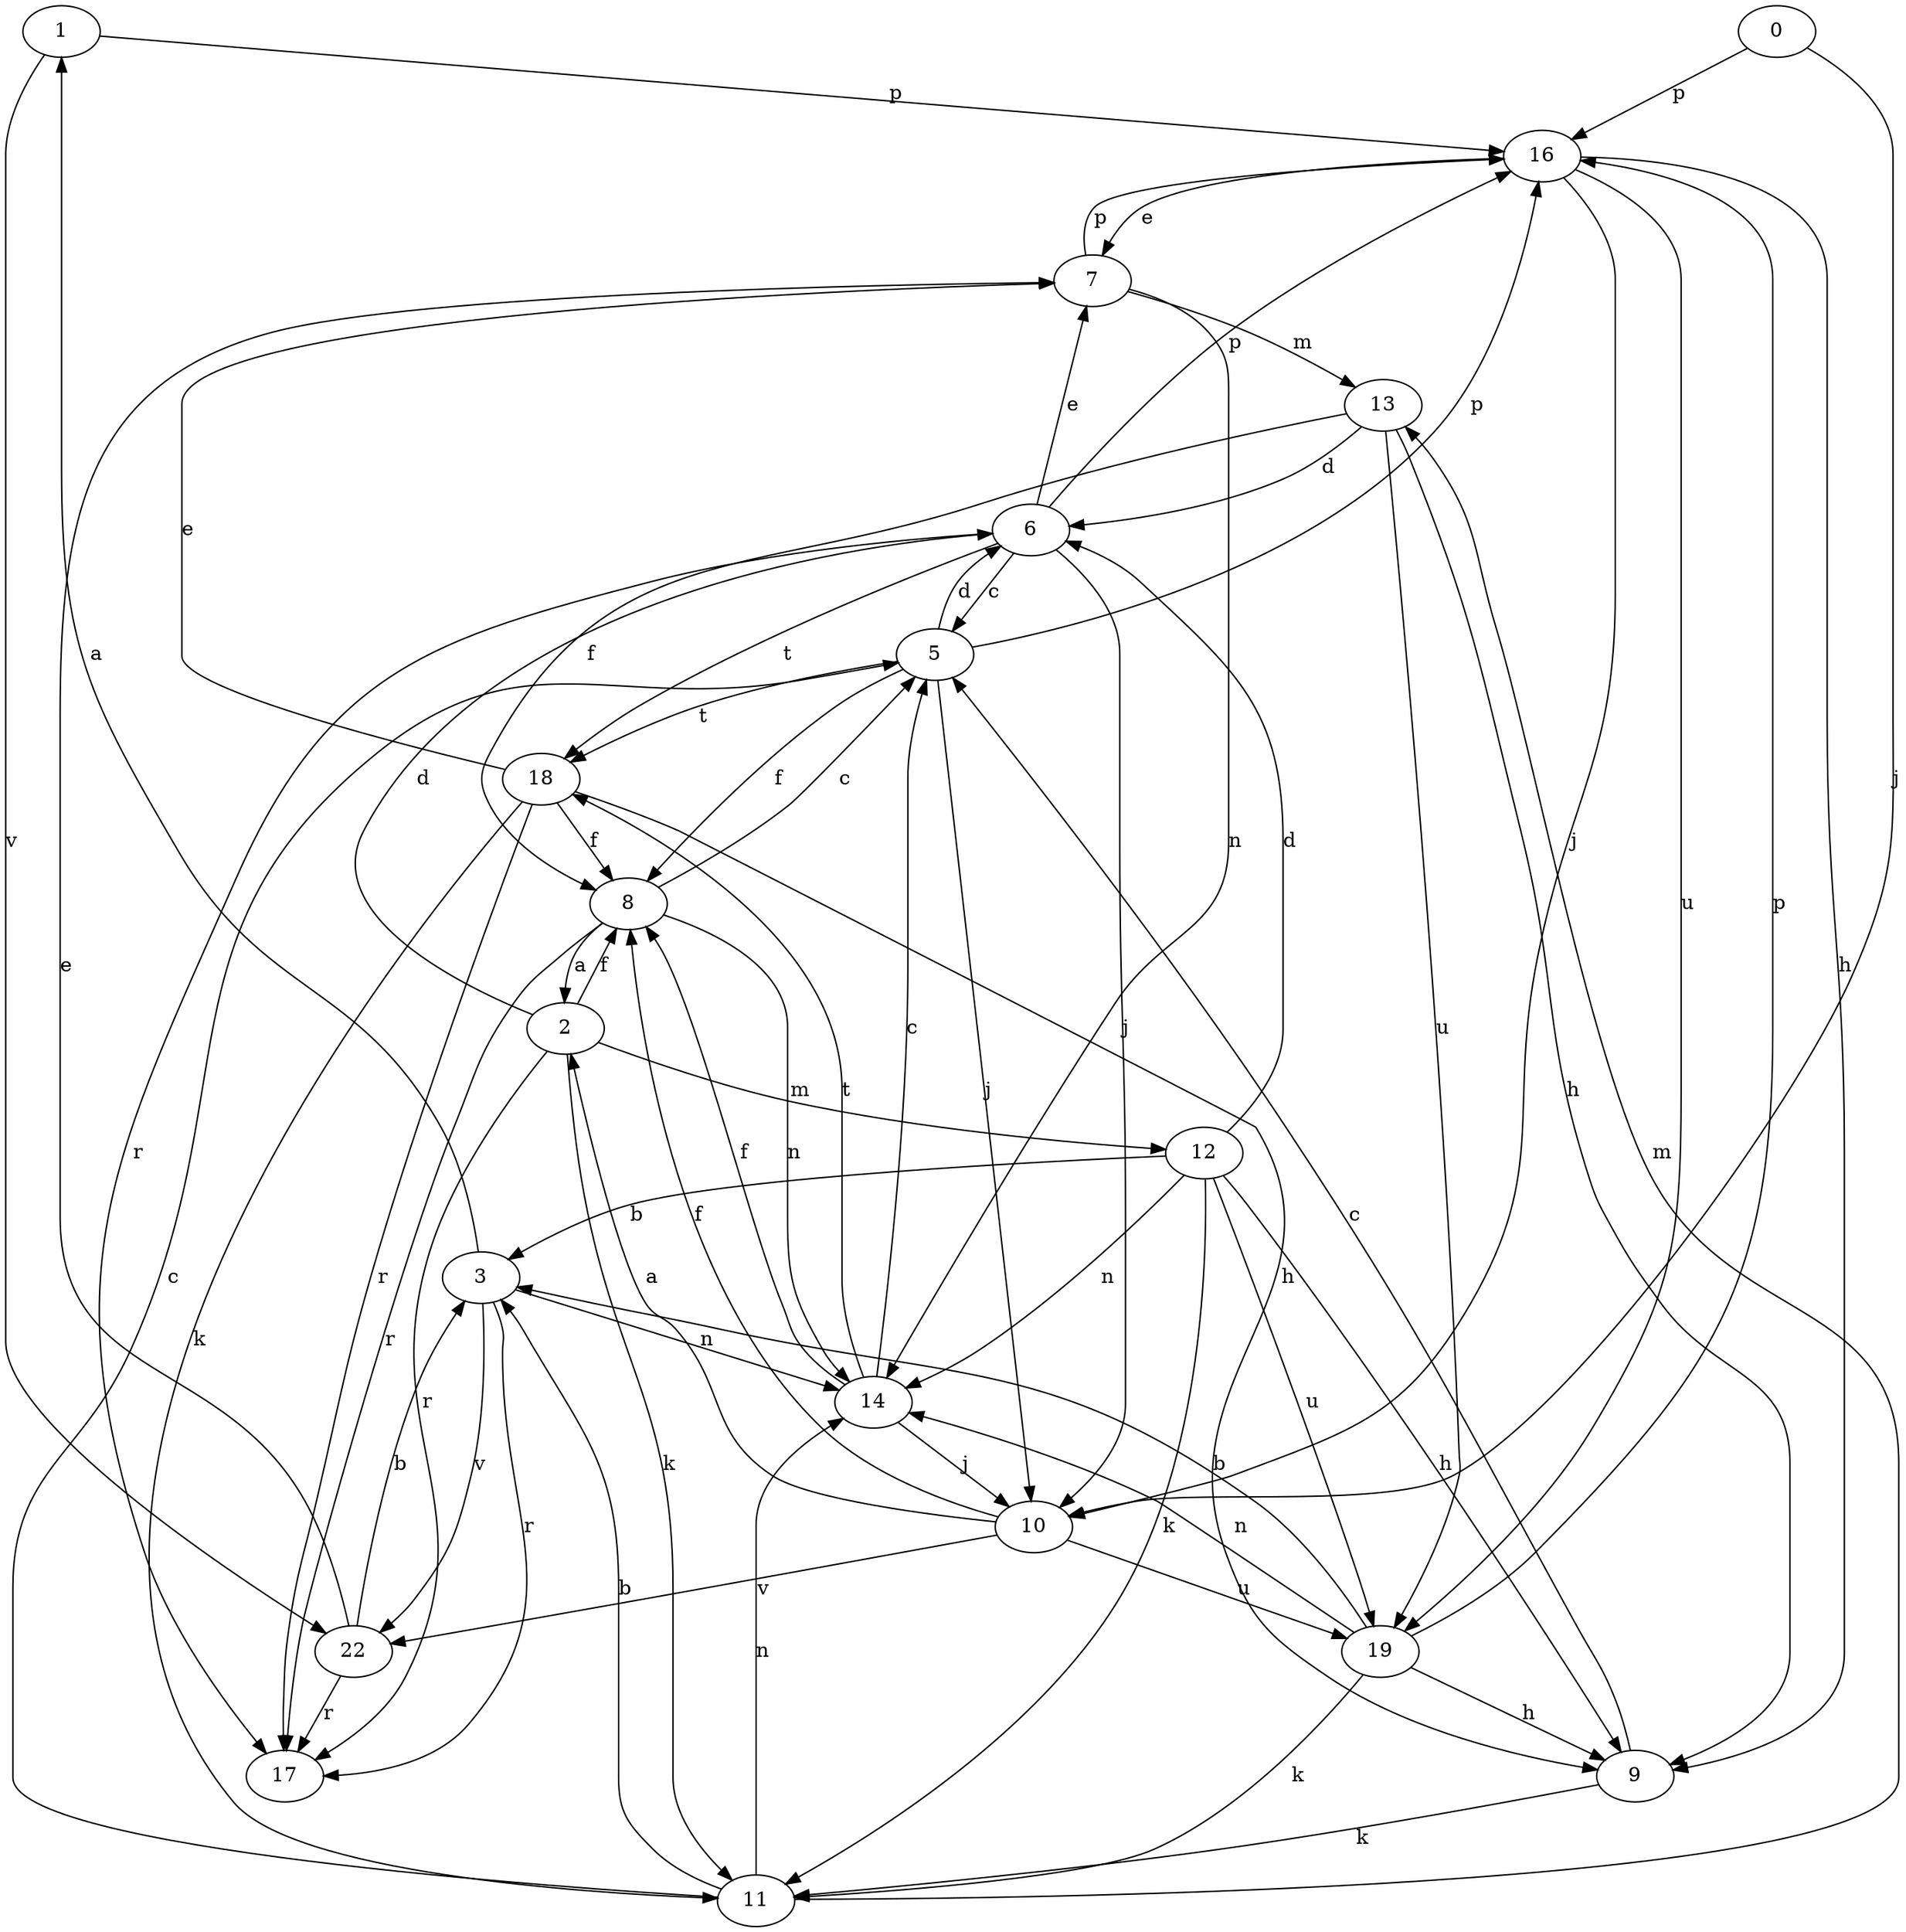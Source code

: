 strict digraph  {
1;
2;
3;
5;
6;
7;
8;
9;
0;
10;
11;
12;
13;
14;
16;
17;
18;
19;
22;
1 -> 16  [label=p];
1 -> 22  [label=v];
2 -> 6  [label=d];
2 -> 8  [label=f];
2 -> 11  [label=k];
2 -> 12  [label=m];
2 -> 17  [label=r];
3 -> 1  [label=a];
3 -> 14  [label=n];
3 -> 17  [label=r];
3 -> 22  [label=v];
5 -> 6  [label=d];
5 -> 8  [label=f];
5 -> 10  [label=j];
5 -> 16  [label=p];
5 -> 18  [label=t];
6 -> 5  [label=c];
6 -> 7  [label=e];
6 -> 10  [label=j];
6 -> 16  [label=p];
6 -> 17  [label=r];
6 -> 18  [label=t];
7 -> 13  [label=m];
7 -> 14  [label=n];
7 -> 16  [label=p];
8 -> 2  [label=a];
8 -> 5  [label=c];
8 -> 14  [label=n];
8 -> 17  [label=r];
9 -> 5  [label=c];
9 -> 11  [label=k];
0 -> 10  [label=j];
0 -> 16  [label=p];
10 -> 2  [label=a];
10 -> 8  [label=f];
10 -> 19  [label=u];
10 -> 22  [label=v];
11 -> 3  [label=b];
11 -> 5  [label=c];
11 -> 13  [label=m];
11 -> 14  [label=n];
12 -> 3  [label=b];
12 -> 6  [label=d];
12 -> 9  [label=h];
12 -> 11  [label=k];
12 -> 14  [label=n];
12 -> 19  [label=u];
13 -> 6  [label=d];
13 -> 8  [label=f];
13 -> 9  [label=h];
13 -> 19  [label=u];
14 -> 5  [label=c];
14 -> 8  [label=f];
14 -> 10  [label=j];
14 -> 18  [label=t];
16 -> 7  [label=e];
16 -> 9  [label=h];
16 -> 10  [label=j];
16 -> 19  [label=u];
18 -> 7  [label=e];
18 -> 8  [label=f];
18 -> 9  [label=h];
18 -> 11  [label=k];
18 -> 17  [label=r];
19 -> 3  [label=b];
19 -> 9  [label=h];
19 -> 11  [label=k];
19 -> 14  [label=n];
19 -> 16  [label=p];
22 -> 3  [label=b];
22 -> 7  [label=e];
22 -> 17  [label=r];
}
